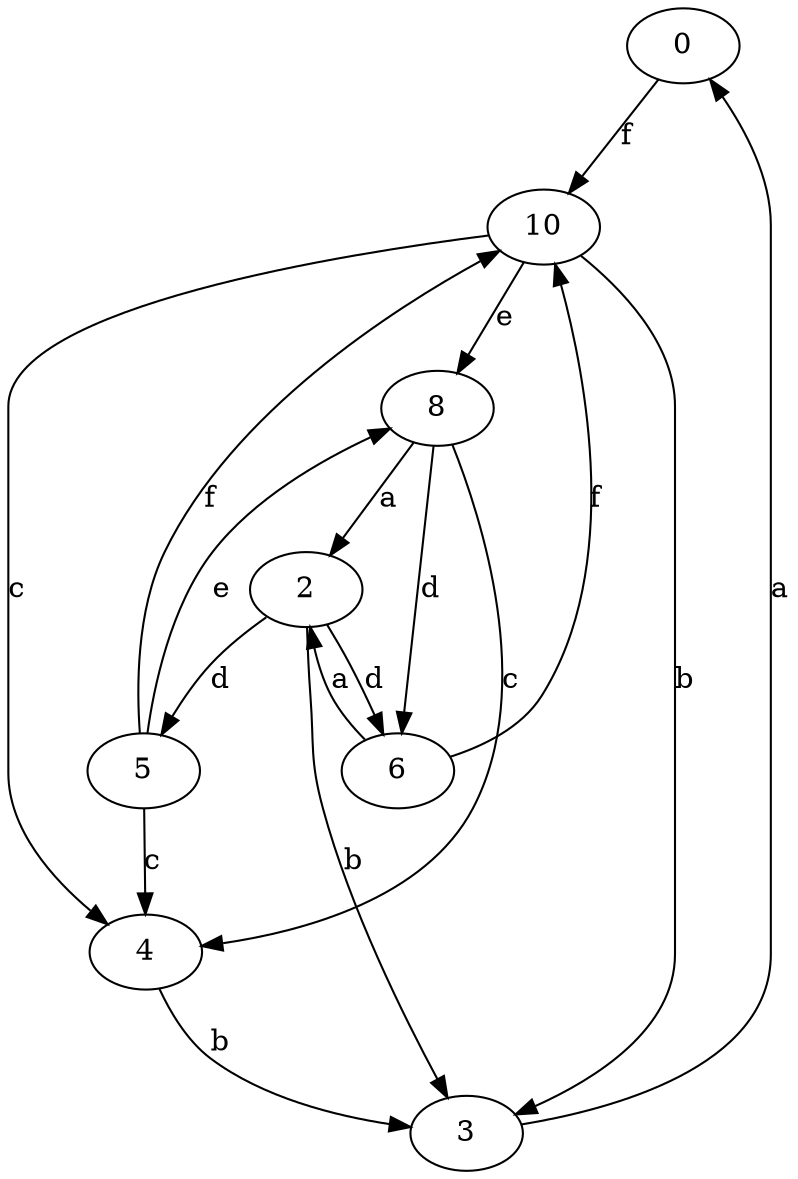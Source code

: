 strict digraph  {
0;
2;
3;
4;
5;
6;
8;
10;
0 -> 10  [label=f];
2 -> 3  [label=b];
2 -> 5  [label=d];
2 -> 6  [label=d];
3 -> 0  [label=a];
4 -> 3  [label=b];
5 -> 4  [label=c];
5 -> 8  [label=e];
5 -> 10  [label=f];
6 -> 2  [label=a];
6 -> 10  [label=f];
8 -> 2  [label=a];
8 -> 4  [label=c];
8 -> 6  [label=d];
10 -> 3  [label=b];
10 -> 4  [label=c];
10 -> 8  [label=e];
}
